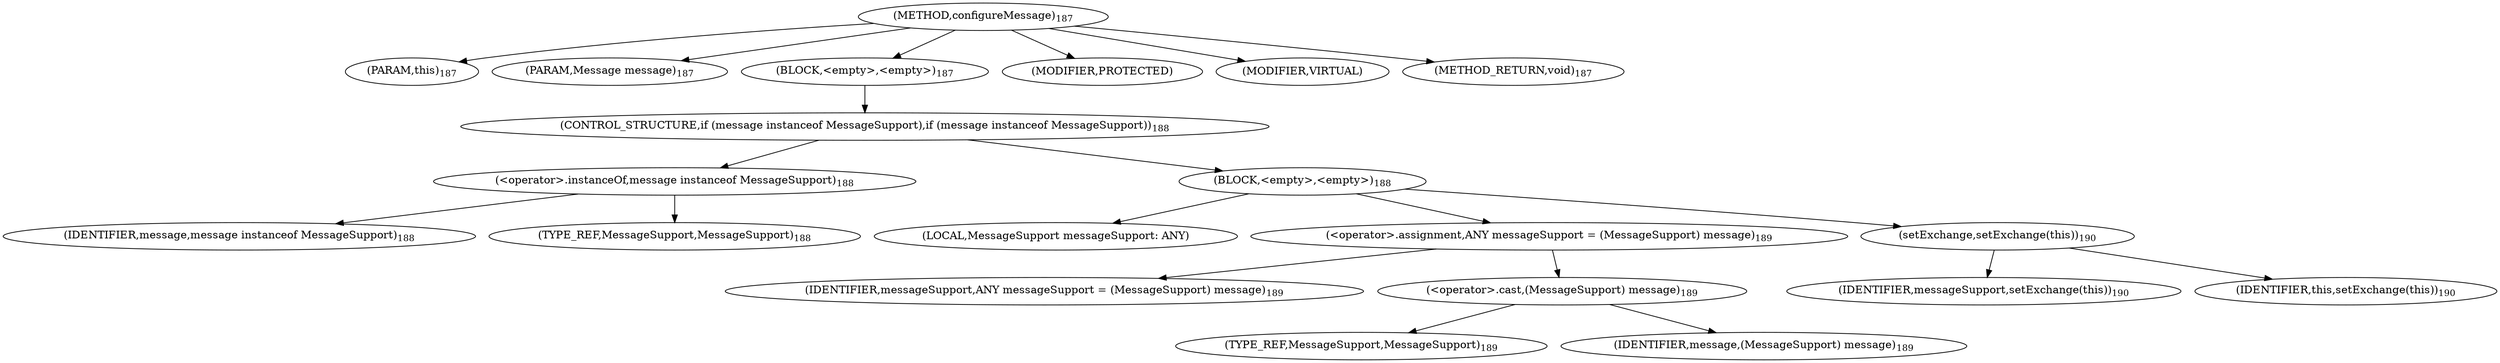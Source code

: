 digraph "configureMessage" {  
"506" [label = <(METHOD,configureMessage)<SUB>187</SUB>> ]
"50" [label = <(PARAM,this)<SUB>187</SUB>> ]
"507" [label = <(PARAM,Message message)<SUB>187</SUB>> ]
"508" [label = <(BLOCK,&lt;empty&gt;,&lt;empty&gt;)<SUB>187</SUB>> ]
"509" [label = <(CONTROL_STRUCTURE,if (message instanceof MessageSupport),if (message instanceof MessageSupport))<SUB>188</SUB>> ]
"510" [label = <(&lt;operator&gt;.instanceOf,message instanceof MessageSupport)<SUB>188</SUB>> ]
"511" [label = <(IDENTIFIER,message,message instanceof MessageSupport)<SUB>188</SUB>> ]
"512" [label = <(TYPE_REF,MessageSupport,MessageSupport)<SUB>188</SUB>> ]
"513" [label = <(BLOCK,&lt;empty&gt;,&lt;empty&gt;)<SUB>188</SUB>> ]
"514" [label = <(LOCAL,MessageSupport messageSupport: ANY)> ]
"515" [label = <(&lt;operator&gt;.assignment,ANY messageSupport = (MessageSupport) message)<SUB>189</SUB>> ]
"516" [label = <(IDENTIFIER,messageSupport,ANY messageSupport = (MessageSupport) message)<SUB>189</SUB>> ]
"517" [label = <(&lt;operator&gt;.cast,(MessageSupport) message)<SUB>189</SUB>> ]
"518" [label = <(TYPE_REF,MessageSupport,MessageSupport)<SUB>189</SUB>> ]
"519" [label = <(IDENTIFIER,message,(MessageSupport) message)<SUB>189</SUB>> ]
"520" [label = <(setExchange,setExchange(this))<SUB>190</SUB>> ]
"521" [label = <(IDENTIFIER,messageSupport,setExchange(this))<SUB>190</SUB>> ]
"49" [label = <(IDENTIFIER,this,setExchange(this))<SUB>190</SUB>> ]
"522" [label = <(MODIFIER,PROTECTED)> ]
"523" [label = <(MODIFIER,VIRTUAL)> ]
"524" [label = <(METHOD_RETURN,void)<SUB>187</SUB>> ]
  "506" -> "50" 
  "506" -> "507" 
  "506" -> "508" 
  "506" -> "522" 
  "506" -> "523" 
  "506" -> "524" 
  "508" -> "509" 
  "509" -> "510" 
  "509" -> "513" 
  "510" -> "511" 
  "510" -> "512" 
  "513" -> "514" 
  "513" -> "515" 
  "513" -> "520" 
  "515" -> "516" 
  "515" -> "517" 
  "517" -> "518" 
  "517" -> "519" 
  "520" -> "521" 
  "520" -> "49" 
}
